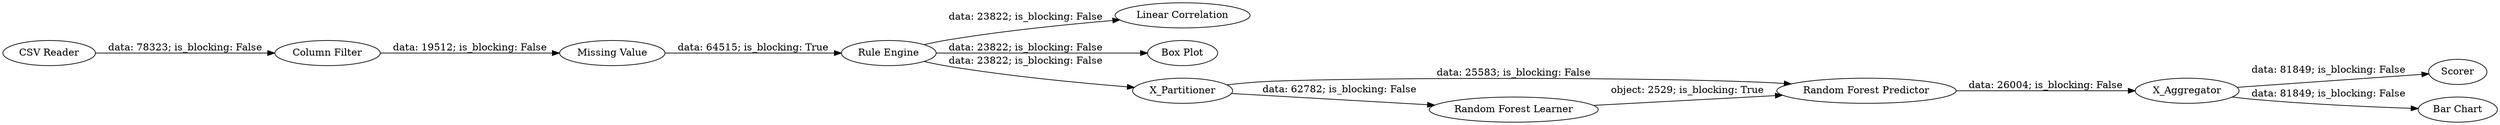 digraph {
	"-5140027779284216166_15" [label="Column Filter"]
	"-5140027779284216166_20" [label="Random Forest Predictor"]
	"-5140027779284216166_16" [label="Missing Value"]
	"-5140027779284216166_21" [label=X_Aggregator]
	"-5140027779284216166_19" [label="Random Forest Learner"]
	"-5140027779284216166_25" [label="Linear Correlation"]
	"-5140027779284216166_24" [label="Box Plot"]
	"-5140027779284216166_14" [label="CSV Reader"]
	"-5140027779284216166_22" [label=Scorer]
	"-5140027779284216166_23" [label="Bar Chart"]
	"-5140027779284216166_17" [label="Rule Engine"]
	"-5140027779284216166_18" [label=X_Partitioner]
	"-5140027779284216166_18" -> "-5140027779284216166_20" [label="data: 25583; is_blocking: False"]
	"-5140027779284216166_16" -> "-5140027779284216166_17" [label="data: 64515; is_blocking: True"]
	"-5140027779284216166_20" -> "-5140027779284216166_21" [label="data: 26004; is_blocking: False"]
	"-5140027779284216166_21" -> "-5140027779284216166_22" [label="data: 81849; is_blocking: False"]
	"-5140027779284216166_14" -> "-5140027779284216166_15" [label="data: 78323; is_blocking: False"]
	"-5140027779284216166_21" -> "-5140027779284216166_23" [label="data: 81849; is_blocking: False"]
	"-5140027779284216166_18" -> "-5140027779284216166_19" [label="data: 62782; is_blocking: False"]
	"-5140027779284216166_19" -> "-5140027779284216166_20" [label="object: 2529; is_blocking: True"]
	"-5140027779284216166_17" -> "-5140027779284216166_18" [label="data: 23822; is_blocking: False"]
	"-5140027779284216166_17" -> "-5140027779284216166_24" [label="data: 23822; is_blocking: False"]
	"-5140027779284216166_17" -> "-5140027779284216166_25" [label="data: 23822; is_blocking: False"]
	"-5140027779284216166_15" -> "-5140027779284216166_16" [label="data: 19512; is_blocking: False"]
	rankdir=LR
}
